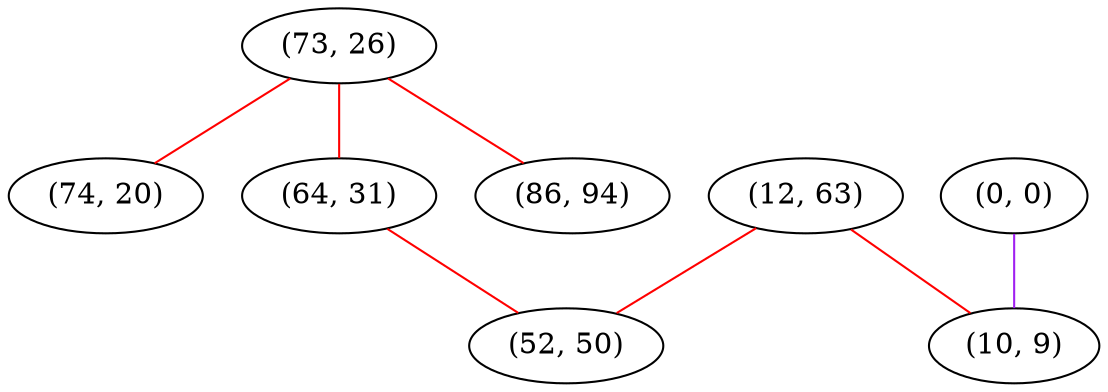 graph "" {
"(73, 26)";
"(0, 0)";
"(12, 63)";
"(74, 20)";
"(64, 31)";
"(52, 50)";
"(10, 9)";
"(86, 94)";
"(73, 26)" -- "(74, 20)"  [color=red, key=0, weight=1];
"(73, 26)" -- "(64, 31)"  [color=red, key=0, weight=1];
"(73, 26)" -- "(86, 94)"  [color=red, key=0, weight=1];
"(0, 0)" -- "(10, 9)"  [color=purple, key=0, weight=4];
"(12, 63)" -- "(52, 50)"  [color=red, key=0, weight=1];
"(12, 63)" -- "(10, 9)"  [color=red, key=0, weight=1];
"(64, 31)" -- "(52, 50)"  [color=red, key=0, weight=1];
}
